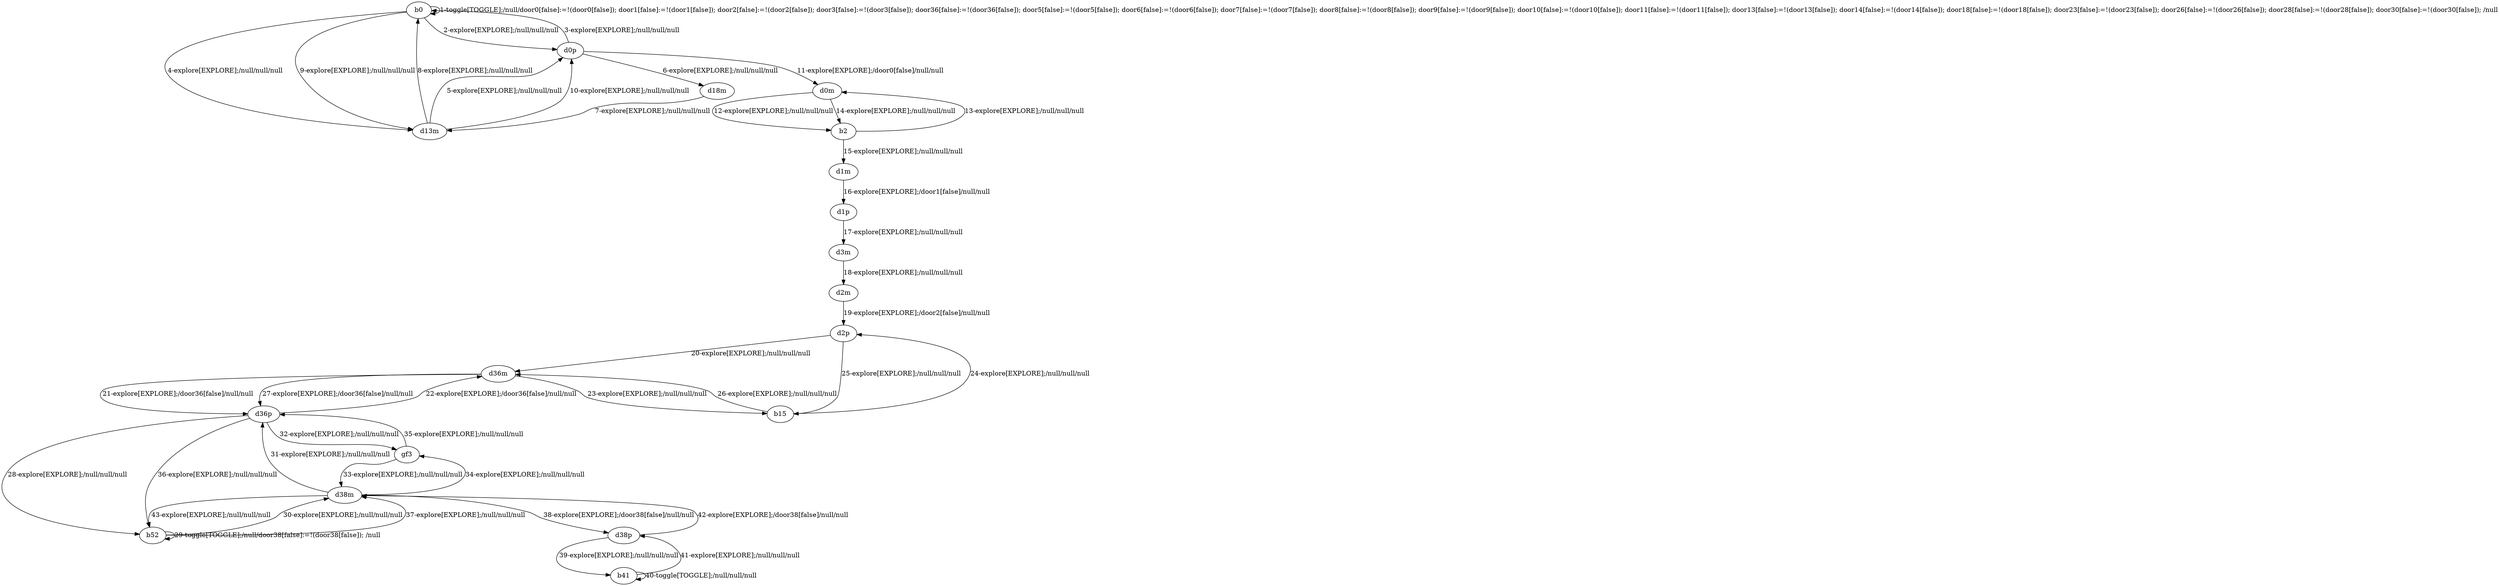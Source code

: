 # Total number of goals covered by this test: 16
# d36m --> d36p
# d38p --> b41
# d38m --> gf3
# gf3 --> d36p
# b52 --> b52
# d38p --> d38m
# b52 --> d38m
# d38m --> b52
# d36p --> b52
# d36p --> gf3
# d38m --> d36p
# d38m --> d38p
# gf3 --> d38m
# d36p --> d36m
# b41 --> d38p
# b41 --> b41

digraph g {
"b0" -> "b0" [label = "1-toggle[TOGGLE];/null/door0[false]:=!(door0[false]); door1[false]:=!(door1[false]); door2[false]:=!(door2[false]); door3[false]:=!(door3[false]); door36[false]:=!(door36[false]); door5[false]:=!(door5[false]); door6[false]:=!(door6[false]); door7[false]:=!(door7[false]); door8[false]:=!(door8[false]); door9[false]:=!(door9[false]); door10[false]:=!(door10[false]); door11[false]:=!(door11[false]); door13[false]:=!(door13[false]); door14[false]:=!(door14[false]); door18[false]:=!(door18[false]); door23[false]:=!(door23[false]); door26[false]:=!(door26[false]); door28[false]:=!(door28[false]); door30[false]:=!(door30[false]); /null"];
"b0" -> "d0p" [label = "2-explore[EXPLORE];/null/null/null"];
"d0p" -> "b0" [label = "3-explore[EXPLORE];/null/null/null"];
"b0" -> "d13m" [label = "4-explore[EXPLORE];/null/null/null"];
"d13m" -> "d0p" [label = "5-explore[EXPLORE];/null/null/null"];
"d0p" -> "d18m" [label = "6-explore[EXPLORE];/null/null/null"];
"d18m" -> "d13m" [label = "7-explore[EXPLORE];/null/null/null"];
"d13m" -> "b0" [label = "8-explore[EXPLORE];/null/null/null"];
"b0" -> "d13m" [label = "9-explore[EXPLORE];/null/null/null"];
"d13m" -> "d0p" [label = "10-explore[EXPLORE];/null/null/null"];
"d0p" -> "d0m" [label = "11-explore[EXPLORE];/door0[false]/null/null"];
"d0m" -> "b2" [label = "12-explore[EXPLORE];/null/null/null"];
"b2" -> "d0m" [label = "13-explore[EXPLORE];/null/null/null"];
"d0m" -> "b2" [label = "14-explore[EXPLORE];/null/null/null"];
"b2" -> "d1m" [label = "15-explore[EXPLORE];/null/null/null"];
"d1m" -> "d1p" [label = "16-explore[EXPLORE];/door1[false]/null/null"];
"d1p" -> "d3m" [label = "17-explore[EXPLORE];/null/null/null"];
"d3m" -> "d2m" [label = "18-explore[EXPLORE];/null/null/null"];
"d2m" -> "d2p" [label = "19-explore[EXPLORE];/door2[false]/null/null"];
"d2p" -> "d36m" [label = "20-explore[EXPLORE];/null/null/null"];
"d36m" -> "d36p" [label = "21-explore[EXPLORE];/door36[false]/null/null"];
"d36p" -> "d36m" [label = "22-explore[EXPLORE];/door36[false]/null/null"];
"d36m" -> "b15" [label = "23-explore[EXPLORE];/null/null/null"];
"b15" -> "d2p" [label = "24-explore[EXPLORE];/null/null/null"];
"d2p" -> "b15" [label = "25-explore[EXPLORE];/null/null/null"];
"b15" -> "d36m" [label = "26-explore[EXPLORE];/null/null/null"];
"d36m" -> "d36p" [label = "27-explore[EXPLORE];/door36[false]/null/null"];
"d36p" -> "b52" [label = "28-explore[EXPLORE];/null/null/null"];
"b52" -> "b52" [label = "29-toggle[TOGGLE];/null/door38[false]:=!(door38[false]); /null"];
"b52" -> "d38m" [label = "30-explore[EXPLORE];/null/null/null"];
"d38m" -> "d36p" [label = "31-explore[EXPLORE];/null/null/null"];
"d36p" -> "gf3" [label = "32-explore[EXPLORE];/null/null/null"];
"gf3" -> "d38m" [label = "33-explore[EXPLORE];/null/null/null"];
"d38m" -> "gf3" [label = "34-explore[EXPLORE];/null/null/null"];
"gf3" -> "d36p" [label = "35-explore[EXPLORE];/null/null/null"];
"d36p" -> "b52" [label = "36-explore[EXPLORE];/null/null/null"];
"b52" -> "d38m" [label = "37-explore[EXPLORE];/null/null/null"];
"d38m" -> "d38p" [label = "38-explore[EXPLORE];/door38[false]/null/null"];
"d38p" -> "b41" [label = "39-explore[EXPLORE];/null/null/null"];
"b41" -> "b41" [label = "40-toggle[TOGGLE];/null/null/null"];
"b41" -> "d38p" [label = "41-explore[EXPLORE];/null/null/null"];
"d38p" -> "d38m" [label = "42-explore[EXPLORE];/door38[false]/null/null"];
"d38m" -> "b52" [label = "43-explore[EXPLORE];/null/null/null"];
}